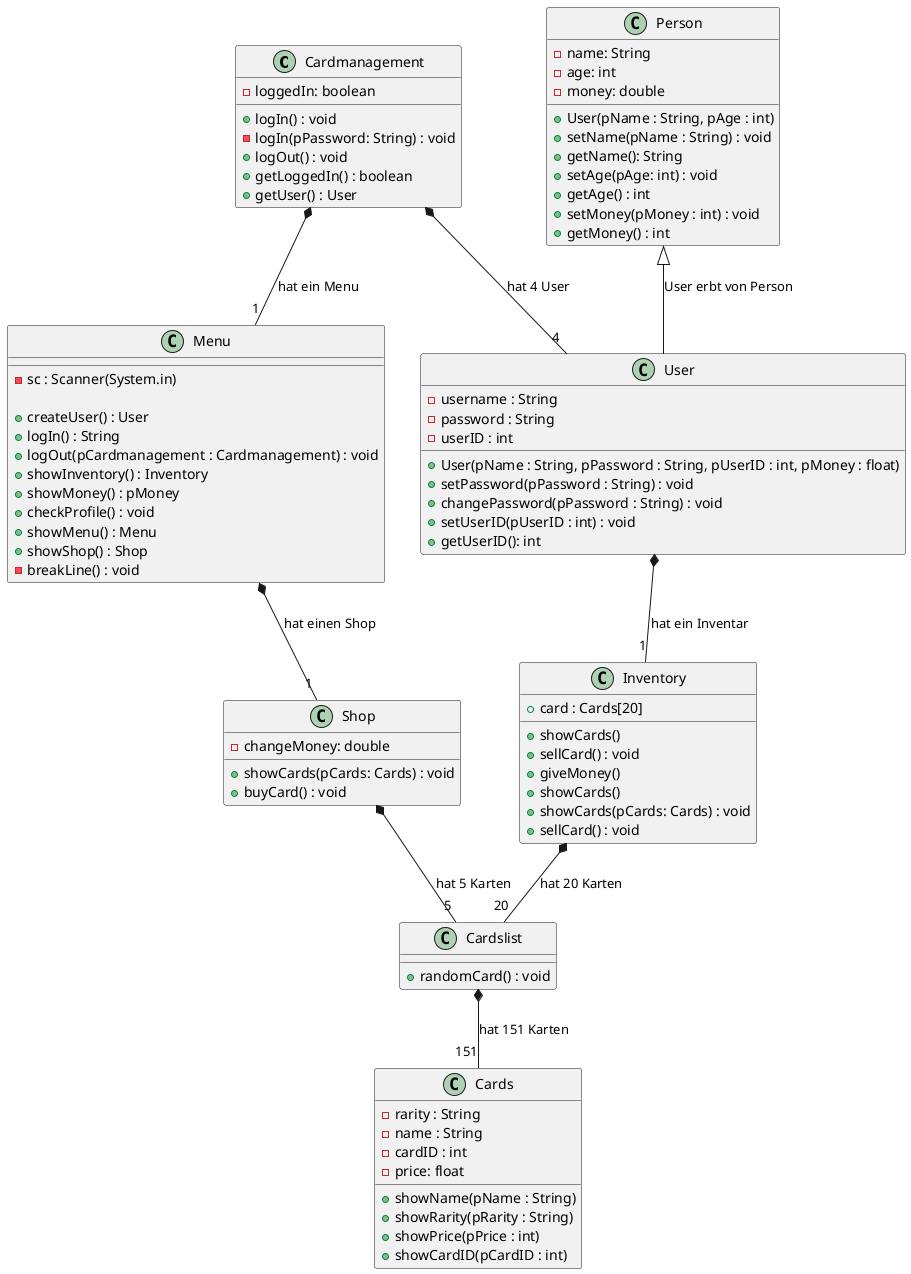 @startuml Klassendiagramm

class Cardmanagement{
    -loggedIn: boolean
    +logIn() : void
    -logIn(pPassword: String) : void
    +logOut() : void
    +getLoggedIn() : boolean
    +getUser() : User



}


class Menu{
    -sc : Scanner(System.in)

    +createUser() : User
    +logIn() : String
    +logOut(pCardmanagement : Cardmanagement) : void
    +showInventory() : Inventory
    +showMoney() : pMoney
    +checkProfile() : void
    +showMenu() : Menu
    +showShop() : Shop
    -breakLine() : void


}


class Shop{
    -changeMoney: double

    
    +showCards(pCards: Cards) : void
    +buyCard() : void

}


class User{
    -username : String
    -password : String
    -userID : int


    +User(pName : String, pPassword : String, pUserID : int, pMoney : float)
    +setPassword(pPassword : String) : void
    +changePassword(pPassword : String) : void
    +setUserID(pUserID : int) : void
    +getUserID(): int

}


class Person{
    -name: String
    -age: int
    -money: double

    +User(pName : String, pAge : int)
    +setName(pName : String) : void
    +getName(): String
    +setAge(pAge: int) : void
    +getAge() : int
    +setMoney(pMoney : int) : void
    +getMoney() : int
}


class Cards{
    -rarity : String
    -name : String
    -cardID : int
    -price: float

    +showName(pName : String)
    +showRarity(pRarity : String)
    +showPrice(pPrice : int)
    +showCardID(pCardID : int)

}


class Inventory{
+card : Cards[20]
+showCards()
+sellCard() : void
+giveMoney()
+showCards()
+showCards(pCards: Cards) : void
+sellCard() : void
}


class Cardslist{
    +randomCard() : void
}

Cardmanagement *-- "1" Menu : hat ein Menu
User *-- "1" Inventory : hat ein Inventar
Cardmanagement *-- "4" User : hat 4 User
Menu *-- "1" Shop : hat einen Shop
Shop *-- "5" Cardslist : hat 5 Karten 
Inventory *-- "20" Cardslist : hat 20 Karten
Cardslist *-- "151" Cards : hat 151 Karten
Person <|-- User : User erbt von Person

@enduml